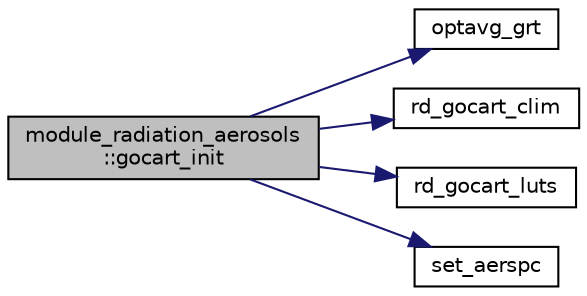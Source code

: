 digraph "module_radiation_aerosols::gocart_init"
{
  edge [fontname="Helvetica",fontsize="10",labelfontname="Helvetica",labelfontsize="10"];
  node [fontname="Helvetica",fontsize="10",shape=record];
  rankdir="LR";
  Node15 [label="module_radiation_aerosols\l::gocart_init",height=0.2,width=0.4,color="black", fillcolor="grey75", style="filled", fontcolor="black"];
  Node15 -> Node16 [color="midnightblue",fontsize="10",style="solid",fontname="Helvetica"];
  Node16 [label="optavg_grt",height=0.2,width=0.4,color="black", fillcolor="white", style="filled",URL="$group__module__radiation__aerosols.html#ga8d1f5010e8cbc6abda50b8fc233ad7e9",tooltip="This subroutine computes mean aerosols optical properties over each SW/LW radiation spectral band for..."];
  Node15 -> Node17 [color="midnightblue",fontsize="10",style="solid",fontname="Helvetica"];
  Node17 [label="rd_gocart_clim",height=0.2,width=0.4,color="black", fillcolor="white", style="filled",URL="$group__module__radiation__aerosols.html#ga15bad8499ffd17d967e5788cd6721c4d",tooltip="This subroutine: "];
  Node15 -> Node18 [color="midnightblue",fontsize="10",style="solid",fontname="Helvetica"];
  Node18 [label="rd_gocart_luts",height=0.2,width=0.4,color="black", fillcolor="white", style="filled",URL="$group__module__radiation__aerosols.html#ga8b6a882f91674d1c0f7f71f297a5f92e",tooltip="This subroutine reads input gocart aerosol optical data from Mie code calculations. "];
  Node15 -> Node19 [color="midnightblue",fontsize="10",style="solid",fontname="Helvetica"];
  Node19 [label="set_aerspc",height=0.2,width=0.4,color="black", fillcolor="white", style="filled",URL="$group__module__radiation__aerosols.html#gafb13b833ac59cf949702bdbde93d2c44",tooltip="This subroutine determines merging coefficients ctaer; setup aerosol specification. "];
}
